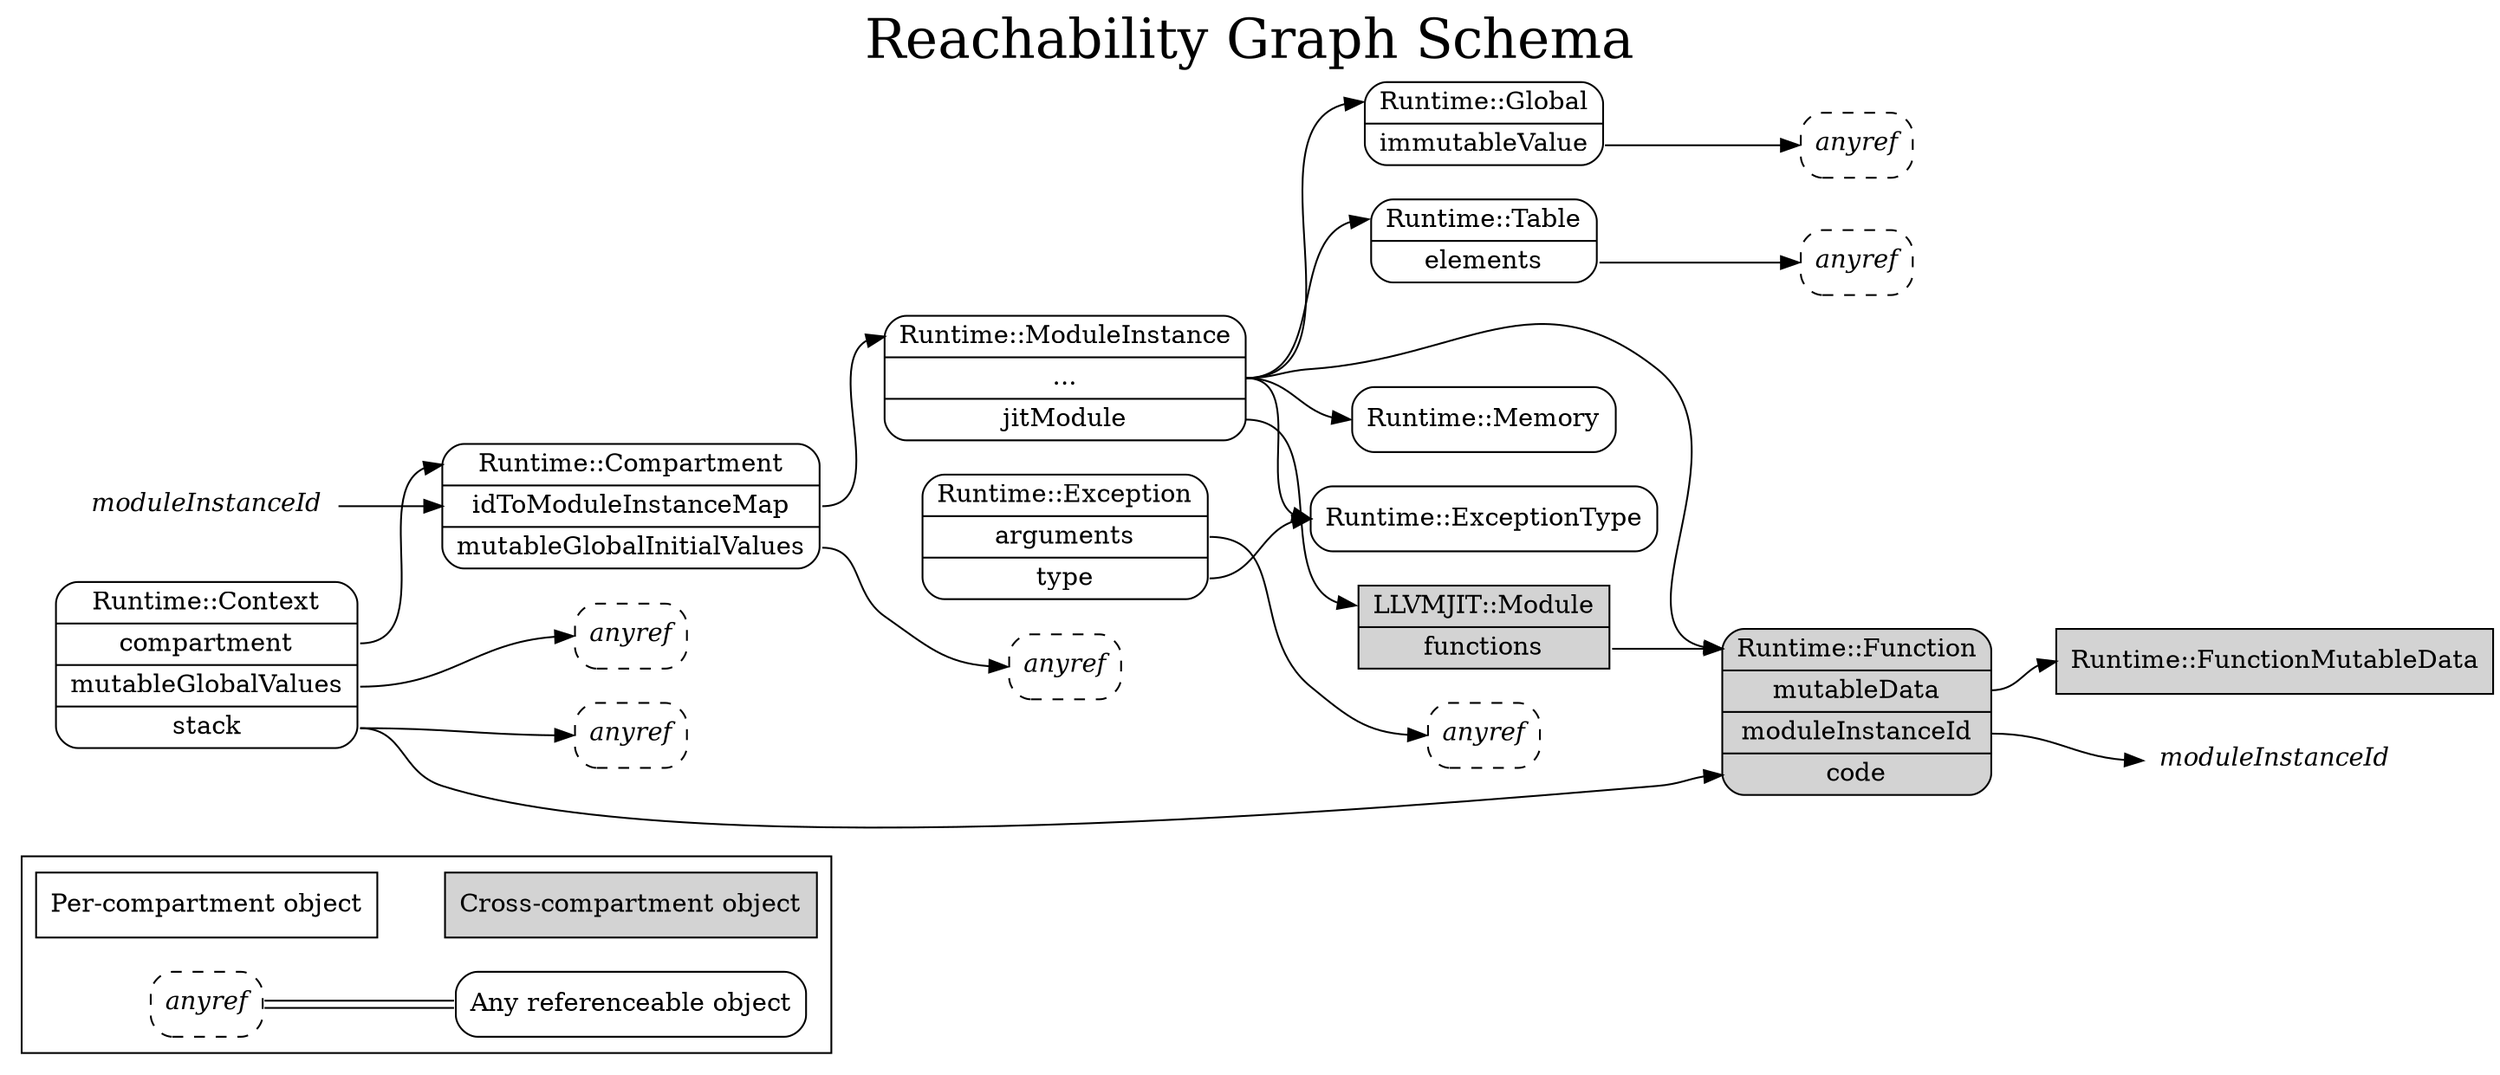 digraph {
	rankdir=LR;
	
	labelloc="t";
	label="Reachability Graph Schema";
	fontsize=30;

	subgraph clusterLegend {
		label="";
		style=solid;
		PerCompartmentObject [shape=record, label="Per-compartment object"];
		CrossCompartmentObject [shape=record, style=filled, label="Cross-compartment object"];
		PerCompartmentObject->CrossCompartmentObject [style=invisible, dir=none];
		
		anyrefSinkLegend [shape=record, style="rounded, dashed", label=<<i>anyref</i>>];

		ReferenceableObject [shape=record, style=rounded, label="Any referenceable object"];
		anyrefSinkLegend:e -> ReferenceableObject:w [color="black:invis:black", dir=none];
	}
		
	anyrefSink1 [shape=record, style="rounded, dashed", label=<<i>anyref</i>>];
	anyrefSink2 [shape=record, style="rounded, dashed", label=<<i>anyref</i>>];
	anyrefSink3 [shape=record, style="rounded, dashed", label=<<i>anyref</i>>];
	anyrefSink4 [shape=record, style="rounded, dashed", label=<<i>anyref</i>>];
	anyrefSink5 [shape=record, style="rounded, dashed", label=<<i>anyref</i>>];
	anyrefSink6 [shape=record, style="rounded, dashed", label=<<i>anyref</i>>];
		
	Exception [shape=record, style=rounded, label="{<ref>Runtime::Exception}|<arguments>arguments|<type>type"];

	Compartment [shape=record, style=rounded, label="{<ref>Runtime::Compartment}|<idToModuleInstanceMap> idToModuleInstanceMap|<mutableGlobalInitialValues>mutableGlobalInitialValues}"];
	ModuleInstance [shape=record, style=rounded, label="{<ref>Runtime::ModuleInstance}|<environment>...|<jitModule> jitModule"];
	Context [shape=record, style=rounded, label="{<ref>Runtime::Context}|<compartment> compartment|<mutableGlobalValues> mutableGlobalValues|<stack> stack"];
	Memory [shape=record, style=rounded, label="{<ref>Runtime::Memory}"];
	Global [shape=record, style=rounded, label="{<ref>Runtime::Global}|<immutableValue> immutableValue"];
	Table [shape=record, style=rounded, label="{<ref>Runtime::Table}|<elements> elements"];
	ExceptionType [shape=record, style=rounded, label="{<ref>Runtime::ExceptionType}"];

	Function [shape=record, style="filled, rounded", label="{<ref>Runtime::Function}|<mutableData> mutableData|<moduleInstanceId> moduleInstanceId|<code>code"];
	moduleInstanceIdSink [shape=plaintext, label=<<i>moduleInstanceId</i>>];
	moduleInstanceIdSource [shape=plaintext, label=<<i>moduleInstanceId</i>>];
		
	LLVMJITModule [shape=record, style=filled, label="{<ref>LLVMJIT::Module}|<functions>functions"];
	FunctionMutableData [shape=record, style=filled, label="{<ref>Runtime::FunctionMutableData}"];

	Context:compartment:e -> Compartment:ref:w;
	Context:mutableGlobalValues:e -> anyrefSink1:w;
	Context:stack:e -> Function:code:w;
	Context:stack:e -> anyrefSink5:w;

	Compartment:mutableGlobalInitialValues:e -> anyrefSink6:w

	ModuleInstance:environment:e -> Function:ref:w;
	ModuleInstance:environment:e -> Global:ref:w;
	ModuleInstance:environment:e -> Memory:ref:w;
	ModuleInstance:environment:e -> Table:ref:w;
	ModuleInstance:environment:e -> ExceptionType:ref:w;

	ModuleInstance:jitModule:e -> LLVMJITModule:ref:w;

	Global:immutableValue:e -> anyrefSink2:w;
	
	Table:elements:e -> anyrefSink3:w;

	Function:moduleInstanceId:e -> moduleInstanceIdSink:w;
	moduleInstanceIdSource:e:e -> Compartment:idToModuleInstanceMap:w;
	Compartment:idToModuleInstanceMap:e -> ModuleInstance:ref:w;

	LLVMJITModule:functions:e -> Function:ref:w;

	Function:mutableData:e -> FunctionMutableData:ref:w;

	Exception:type:e -> ExceptionType:ref:w;
	Exception:arguments:e -> anyrefSink4:w;
}